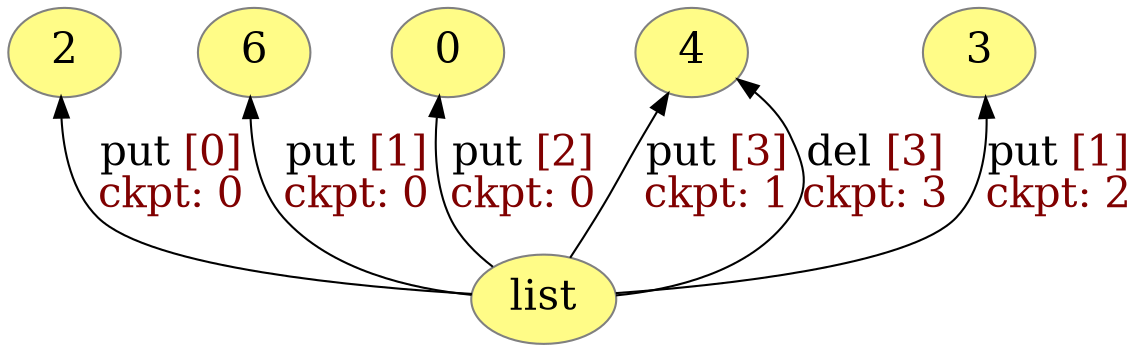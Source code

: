 digraph "PROV" { size="16,12"; rankdir="BT";
"g/6" [fillcolor="#FFFC87",color="#808080",style="filled",hide3="true",label="6",URL="g/6",fontsize="20"]
"g/2" [fillcolor="#FFFC87",color="#808080",style="filled",hide3="true",label="2",URL="g/2",fontsize="20"]
"g/0" [fillcolor="#FFFC87",color="#808080",style="filled",hide3="true",label="0",URL="g/0",fontsize="20"]
"g/4" [fillcolor="#FFFC87",color="#808080",style="filled",hide3="true",label="4",URL="g/4",fontsize="20"]
"g/3" [fillcolor="#FFFC87",color="#808080",style="filled",hide3="true",label="3",URL="g/3",fontsize="20"]
"g/list" [fillcolor="#FFFC87",color="#808080",style="filled",hide3="true",label="list",URL="g/list",fontsize="20"]
"g/list" -> "g/2" [fontsize="20",labeldistance="1",color="black",labelangle="60.0",rotation="20",label=<<font color="black">put</font><font color="#800000">&nbsp;[0]<br/>ckpt:&nbsp;0</font>>]
"g/list" -> "g/6" [fontsize="20",labeldistance="1",color="black",labelangle="60.0",rotation="20",label=<<font color="black">put</font><font color="#800000">&nbsp;[1]<br/>ckpt:&nbsp;0</font>>]
"g/list" -> "g/0" [fontsize="20",labeldistance="1",color="black",labelangle="60.0",rotation="20",label=<<font color="black">put</font><font color="#800000">&nbsp;[2]<br/>ckpt:&nbsp;0</font>>]
"g/list" -> "g/4" [fontsize="20",labeldistance="1",color="black",labelangle="60.0",rotation="20",label=<<font color="black">put</font><font color="#800000">&nbsp;[3]<br/>ckpt:&nbsp;1</font>>]
"g/list" -> "g/3" [fontsize="20",labeldistance="1",color="black",labelangle="60.0",rotation="20",label=<<font color="black">put</font><font color="#800000">&nbsp;[1]<br/>ckpt:&nbsp;2</font>>]
"g/list" -> "g/4" [fontsize="20",labeldistance="1",color="black",labelangle="60.0",rotation="20",label=<<font color="black">del</font><font color="#800000">&nbsp;[3]<br/>ckpt:&nbsp;3</font>>]

"g/2"->"g/6"->"g/0"->"g/4"->"g/3" [style=invis]
{rank=same "g/2" "g/6" "g/0" "g/3" "g/4" }
}
